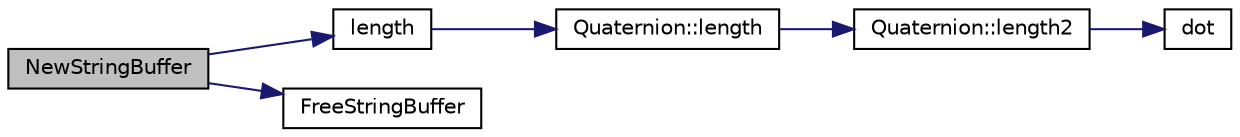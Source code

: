 digraph "NewStringBuffer"
{
  edge [fontname="Helvetica",fontsize="10",labelfontname="Helvetica",labelfontsize="10"];
  node [fontname="Helvetica",fontsize="10",shape=record];
  rankdir="LR";
  Node1 [label="NewStringBuffer",height=0.2,width=0.4,color="black", fillcolor="grey75", style="filled", fontcolor="black"];
  Node1 -> Node2 [color="midnightblue",fontsize="10",style="solid",fontname="Helvetica"];
  Node2 [label="length",height=0.2,width=0.4,color="black", fillcolor="white", style="filled",URL="$_quaternion_8h.html#a53145b36434d22fb2efa199e4bf97e77"];
  Node2 -> Node3 [color="midnightblue",fontsize="10",style="solid",fontname="Helvetica"];
  Node3 [label="Quaternion::length",height=0.2,width=0.4,color="black", fillcolor="white", style="filled",URL="$class_quaternion.html#a5e4e93c368555bc9abab47741366d0fb"];
  Node3 -> Node4 [color="midnightblue",fontsize="10",style="solid",fontname="Helvetica"];
  Node4 [label="Quaternion::length2",height=0.2,width=0.4,color="black", fillcolor="white", style="filled",URL="$class_quaternion.html#a4a4e91532cd1d3ee9c6da21e979c4f33"];
  Node4 -> Node5 [color="midnightblue",fontsize="10",style="solid",fontname="Helvetica"];
  Node5 [label="dot",height=0.2,width=0.4,color="black", fillcolor="white", style="filled",URL="$_quaternion_8h.html#af8cf8caa91dd2209c53a956d41cb26ae"];
  Node1 -> Node6 [color="midnightblue",fontsize="10",style="solid",fontname="Helvetica"];
  Node6 [label="FreeStringBuffer",height=0.2,width=0.4,color="black", fillcolor="white", style="filled",URL="$string__utils_8cpp.html#a7c9ffe53e08e7da4cdb5b619febc1f1f",tooltip="Given a pointer to a stringbuffer pointer, free it and clear it. "];
}
